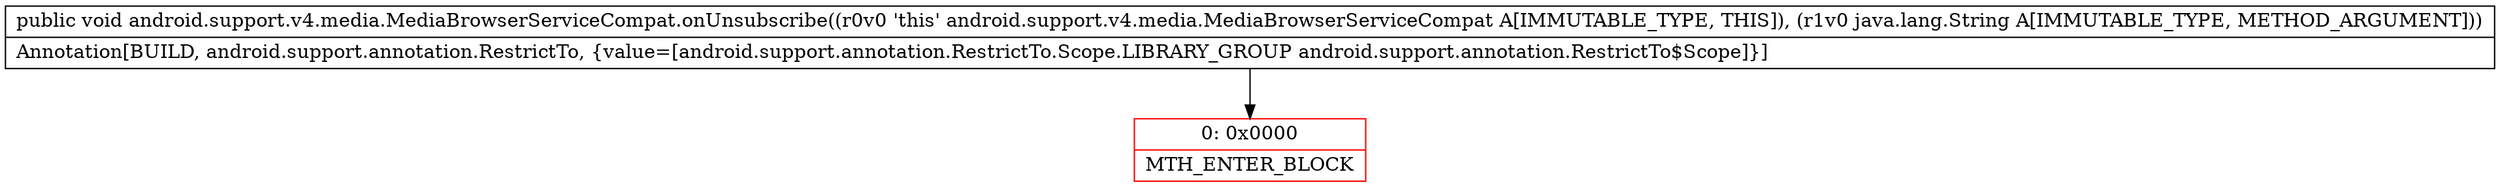 digraph "CFG forandroid.support.v4.media.MediaBrowserServiceCompat.onUnsubscribe(Ljava\/lang\/String;)V" {
subgraph cluster_Region_197818472 {
label = "R(0)";
node [shape=record,color=blue];
}
Node_0 [shape=record,color=red,label="{0\:\ 0x0000|MTH_ENTER_BLOCK\l}"];
MethodNode[shape=record,label="{public void android.support.v4.media.MediaBrowserServiceCompat.onUnsubscribe((r0v0 'this' android.support.v4.media.MediaBrowserServiceCompat A[IMMUTABLE_TYPE, THIS]), (r1v0 java.lang.String A[IMMUTABLE_TYPE, METHOD_ARGUMENT]))  | Annotation[BUILD, android.support.annotation.RestrictTo, \{value=[android.support.annotation.RestrictTo.Scope.LIBRARY_GROUP android.support.annotation.RestrictTo$Scope]\}]\l}"];
MethodNode -> Node_0;
}

